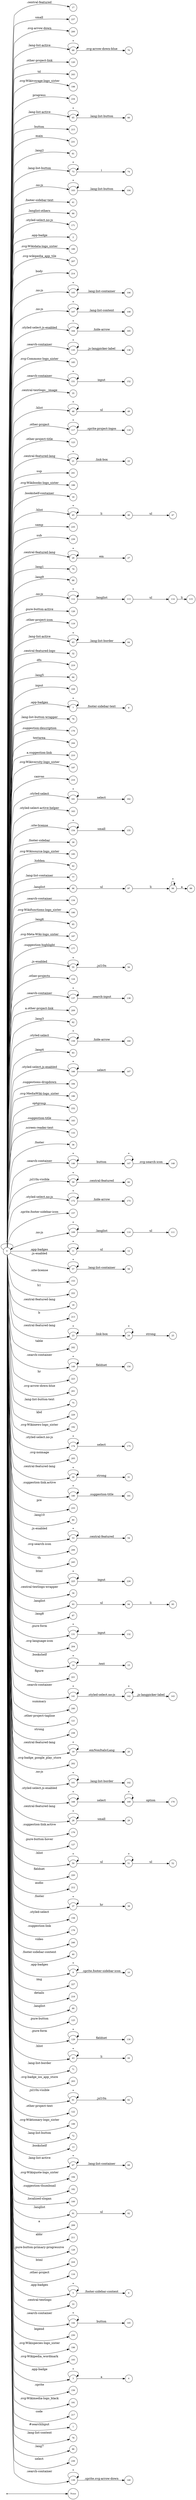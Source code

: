 digraph NFA {
  rankdir=LR;
  node [shape=circle, fontsize=10];
  __start [shape=point, label=""];
  __start -> None;
  17 [label="17"];
  29 [label="29"];
  142 [label="142"];
  237 [label="237"];
  200 [label="200"];
  44 [label="44"];
  69 [label="69"];
  120 [label="120"];
  243 [label="243"];
  198 [label="198"];
  234 [label="234"];
  152 [label="152"];
  65 [label="65"];
  215 [label="215"];
  231 [label="231"];
  145 [label="145"];
  147 [label="147"];
  74 [label="74"];
  108 [label="108"];
  81 [label="81"];
  73 [label="73"];
  103 [label="103"];
  41 [label="41"];
  90 [label="90"];
  171 [label="171"];
  2 [label="2"];
  189 [label="189"];
  207 [label="207"];
  214 [label="214"];
  105 [label="105"];
  107 [label="107"];
  164 [label="164"];
  104 [label="104"];
  135 [label="135"];
  185 [label="185"];
  151 [label="151"];
  35 [label="35"];
  48 [label="48"];
  117 [label="117"];
  123 [label="123"];
  21 [label="21"];
  241 [label="241"];
  188 [label="188"];
  16 [label="16"];
  45 [label="45"];
  102 [label="102"];
  235 [label="235"];
  239 [label="239"];
  26 [label="26"];
  60 [label="60"];
  79 [label="79"];
  88 [label="88"];
  112 [label="112"];
  126 [label="126"];
  119 [label="119"];
  8 [label="8"];
  63 [label="63"];
  32 [label="32"];
  219 [label="219"];
  84 [label="84"];
  136 [label="136"];
  98 [label="98"];
  140 [label="140"];
  169 [label="169"];
  56 [label="56"];
  143 [label="143"];
  106 [label="106"];
  228 [label="228"];
  7 [label="7"];
  76 [label="76"];
  68 [label="68"];
  176 [label="176"];
  244 [label="244"];
  210 [label="210"];
  173 [label="173"];
  197 [label="197"];
  216 [label="216"];
  161 [label="161"];
  62 [label="62"];
  54 [label="54"];
  163 [label="163"];
  154 [label="154"];
  39 [label="39"];
  195 [label="195"];
  42 [label="42"];
  4 [label="4"];
  77 [label="77"];
  96 [label="96"];
  110 [label="110"];
  148 [label="148"];
  134 [label="134"];
  190 [label="190"];
  85 [label="85"];
  187 [label="187"];
  177 [label="177"];
  55 [label="55"];
  25 [label="25"];
  124 [label="124"];
  160 [label="160"];
  137 [label="137"];
  162 [label="162"];
  64 [label="64"];
  209 [label="209"];
  82 [label="82"];
  159 [label="159"];
  83 [label="83"];
  166 [label="166"];
  184 [label="184"];
  186 [label="186"];
  232 [label="232"];
  183 [label="183"];
  181 [label="181"];
  133 [label="133"];
  97 [label="97"];
  36 [label="36"];
  146 [label="146"];
  59 [label="59"];
  172 [label="172"];
  157 [label="157"];
  109 [label="109"];
  11 [label="11"];
  57 [label="57"];
  153 [label="153"];
  222 [label="222"];
  115 [label="115"];
  18 [label="18"];
  213 [label="213"];
  150 [label="150"];
  58 [label="58"];
  38 [label="38"];
  23 [label="23"];
  15 [label="15"];
  111 [label="111"];
  242 [label="242"];
  149 [label="149"];
  223 [label="223"];
  201 [label="201"];
  75 [label="75"];
  229 [label="229"];
  192 [label="192"];
  113 [label="113"];
  174 [label="174"];
  205 [label="205"];
  30 [label="30"];
  180 [label="180"];
  233 [label="233"];
  165 [label="165"];
  80 [label="80"];
  53 [label="53"];
  206 [label="206"];
  245 [label="245"];
  24 [label="24"];
  225 [label="225"];
  34 [label="34"];
  93 [label="93"];
  87 [label="87"];
  114 [label="114"];
  131 [label="131"];
  204 [label="204"];
  14 [label="14"];
  221 [label="221"];
  141 [label="141"];
  240 [label="240"];
  118 [label="118"];
  92 [label="92"];
  121 [label="121"];
  238 [label="238"];
  19 [label="19"];
  202 [label="202"];
  20 [label="20"];
  101 [label="101"];
  0 [label="0"];
  168 [label="168"];
  28 [label="28"];
  179 [label="179"];
  99 [label="99"];
  127 [label="127"];
  50 [label="50"];
  52 [label="52"];
  220 [label="220"];
  226 [label="226"];
  212 [label="212"];
  37 [label="37"];
  170 [label="170"];
  158 [label="158"];
  178 [label="178"];
  246 [label="246"];
  40 [label="40"];
  9 [label="9"];
  138 [label="138"];
  227 [label="227"];
  218 [label="218"];
  12 [label="12"];
  6 [label="6"];
  89 [label="89"];
  125 [label="125"];
  129 [label="129"];
  167 [label="167"];
  43 [label="43"];
  49 [label="49"];
  71 [label="71"];
  203 [label="203"];
  66 [label="66"];
  61 [label="61"];
  122 [label="122"];
  199 [label="199"];
  72 [label="72"];
  95 [label="95"];
  13 [label="13"];
  175 [label="175"];
  67 [label="67"];
  194 [label="194"];
  182 [label="182"];
  100 [label="100"];
  70 [label="70"];
  130 [label="130"];
  91 [label="91"];
  31 [label="31"];
  208 [label="208"];
  211 [label="211"];
  128 [label="128"];
  155 [label="155"];
  224 [label="224"];
  116 [label="116"];
  5 [label="5"];
  33 [label="33"];
  51 [label="51"];
  144 [label="144"];
  230 [label="230"];
  196 [label="196"];
  193 [label="193"];
  3 [label="3"];
  156 [label="156"];
  191 [label="191"];
  47 [label="47"];
  94 [label="94"];
  217 [label="217"];
  10 [label="10"];
  1 [label="1"];
  27 [label="27"];
  78 [label="78"];
  86 [label="86"];
  236 [label="236"];
  139 [label="139"];
  132 [label="132"];
  46 [label="46"];
  22 [label="22"];
  { node [shape=doublecircle]; 1 2 4 6 8 10 12 13 15 16 17 18 20 22 25 27 29 31 32 33 34 35 36 38 39 40 41 42 44 47 49 52 54 56 58 60 62 64 66 68 70 71 72 74 75 76 77 78 79 80 81 82 83 84 85 86 87 88 89 90 92 95 99 100 102 104 106 108 111 115 116 118 119 120 121 122 123 124 125 126 127 128 130 132 133 134 136 138 140 143 145 148 150 152 153 155 156 157 158 160 162 163 165 167 170 171 173 175 176 177 178 179 181 182 183 184 185 186 187 188 189 190 191 192 193 194 195 196 197 198 199 200 201 202 203 204 205 206 207 208 209 210 211 212 213 214 215 216 217 218 219 220 221 222 223 224 226 227 228 229 230 231 232 233 234 235 236 237 238 239 240 241 242 243 244 245 246 }
  0 -> 0 [label="*"];
  0 -> 1 [label="#searchInput"];
  0 -> 2 [label=".app-badge"];
  0 -> 3 [label=".app-badge"];
  3 -> 3 [label="*"];
  3 -> 4 [label="a"];
  0 -> 5 [label=".app-badges"];
  5 -> 5 [label="*"];
  5 -> 6 [label=".footer-sidebar-content"];
  0 -> 7 [label=".app-badges"];
  7 -> 7 [label="*"];
  7 -> 8 [label=".footer-sidebar-text"];
  0 -> 9 [label=".app-badges"];
  9 -> 9 [label="*"];
  9 -> 10 [label=".sprite.footer-sidebar-icon"];
  0 -> 11 [label=".app-badges"];
  11 -> 11 [label="*"];
  11 -> 12 [label="ul"];
  0 -> 13 [label=".bookshelf"];
  0 -> 14 [label=".bookshelf"];
  14 -> 14 [label="*"];
  14 -> 15 [label=".text"];
  0 -> 16 [label=".bookshelf-container"];
  0 -> 17 [label=".central-featured"];
  0 -> 18 [label=".central-featured-lang"];
  0 -> 19 [label=".central-featured-lang"];
  19 -> 19 [label="*"];
  19 -> 20 [label=".emNonItalicLang"];
  0 -> 21 [label=".central-featured-lang"];
  21 -> 21 [label="*"];
  21 -> 22 [label=".link-box"];
  0 -> 23 [label=".central-featured-lang"];
  23 -> 23 [label="*"];
  23 -> 24 [label=".link-box"];
  24 -> 24 [label="*"];
  24 -> 25 [label="strong"];
  0 -> 26 [label=".central-featured-lang"];
  26 -> 26 [label="*"];
  26 -> 27 [label="em"];
  0 -> 28 [label=".central-featured-lang"];
  28 -> 28 [label="*"];
  28 -> 29 [label="small"];
  0 -> 30 [label=".central-featured-lang"];
  30 -> 30 [label="*"];
  30 -> 31 [label="strong"];
  0 -> 32 [label=".central-featured-logo"];
  0 -> 33 [label=".central-textlogo"];
  0 -> 34 [label=".central-textlogo-wrapper"];
  0 -> 35 [label=".central-textlogo__image"];
  0 -> 36 [label=".footer"];
  0 -> 37 [label=".footer"];
  37 -> 37 [label="*"];
  37 -> 38 [label="hr"];
  0 -> 39 [label=".footer-sidebar"];
  0 -> 40 [label=".footer-sidebar-content"];
  0 -> 41 [label=".footer-sidebar-text"];
  0 -> 42 [label=".hidden"];
  0 -> 43 [label=".hlist"];
  43 -> 43 [label="*"];
  43 -> 44 [label="li"];
  0 -> 45 [label=".hlist"];
  45 -> 45 [label="*"];
  45 -> 46 [label="li"];
  46 -> 47 [label="ul"];
  0 -> 48 [label=".hlist"];
  48 -> 48 [label="*"];
  48 -> 49 [label="ul"];
  0 -> 50 [label=".hlist"];
  50 -> 50 [label="*"];
  50 -> 51 [label="ul"];
  51 -> 51 [label="*"];
  51 -> 52 [label="ul"];
  0 -> 53 [label=".js-enabled"];
  53 -> 53 [label="*"];
  53 -> 54 [label=".central-featured"];
  0 -> 55 [label=".js-enabled"];
  55 -> 55 [label="*"];
  55 -> 56 [label=".jsl10n"];
  0 -> 57 [label=".js-enabled"];
  57 -> 57 [label="*"];
  57 -> 58 [label=".lang-list-container"];
  0 -> 59 [label=".jsl10n-visible"];
  59 -> 59 [label="*"];
  59 -> 60 [label=".central-featured"];
  0 -> 61 [label=".jsl10n-visible"];
  61 -> 61 [label="*"];
  61 -> 62 [label=".jsl10n"];
  0 -> 63 [label=".lang-list-active"];
  63 -> 63 [label="*"];
  63 -> 64 [label=".lang-list-border"];
  0 -> 65 [label=".lang-list-active"];
  65 -> 65 [label="*"];
  65 -> 66 [label=".lang-list-button"];
  0 -> 67 [label=".lang-list-active"];
  67 -> 67 [label="*"];
  67 -> 68 [label=".lang-list-container"];
  0 -> 69 [label=".lang-list-active"];
  69 -> 69 [label="*"];
  69 -> 70 [label=".svg-arrow-down-blue"];
  0 -> 71 [label=".lang-list-border"];
  0 -> 72 [label=".lang-list-button"];
  0 -> 73 [label=".lang-list-button"];
  73 -> 73 [label="*"];
  73 -> 74 [label="i"];
  0 -> 75 [label=".lang-list-button-text"];
  0 -> 76 [label=".lang-list-button-wrapper"];
  0 -> 77 [label=".lang-list-container"];
  0 -> 78 [label=".lang-list-content"];
  0 -> 79 [label=".lang1"];
  0 -> 80 [label=".lang10"];
  0 -> 81 [label=".lang2"];
  0 -> 82 [label=".lang3"];
  0 -> 83 [label=".lang4"];
  0 -> 84 [label=".lang5"];
  0 -> 85 [label=".lang6"];
  0 -> 86 [label=".lang7"];
  0 -> 87 [label=".lang8"];
  0 -> 88 [label=".lang9"];
  0 -> 89 [label=".langlist"];
  0 -> 90 [label=".langlist-others"];
  0 -> 91 [label=".langlist"];
  91 -> 92 [label="ul"];
  0 -> 93 [label=".langlist"];
  93 -> 94 [label="ul"];
  94 -> 95 [label="li"];
  0 -> 96 [label=".langlist"];
  96 -> 97 [label="ul"];
  97 -> 98 [label="li"];
  98 -> 98 [label="*"];
  98 -> 99 [label="a"];
  0 -> 100 [label=".localized-slogan"];
  0 -> 101 [label=".no-js"];
  101 -> 101 [label="*"];
  101 -> 102 [label=".lang-list-border"];
  0 -> 103 [label=".no-js"];
  103 -> 103 [label="*"];
  103 -> 104 [label=".lang-list-button"];
  0 -> 105 [label=".no-js"];
  105 -> 105 [label="*"];
  105 -> 106 [label=".lang-list-container"];
  0 -> 107 [label=".no-js"];
  107 -> 107 [label="*"];
  107 -> 108 [label=".lang-list-content"];
  0 -> 109 [label=".no-js"];
  109 -> 109 [label="*"];
  109 -> 110 [label=".langlist"];
  110 -> 111 [label="ul"];
  0 -> 112 [label=".no-js"];
  112 -> 112 [label="*"];
  112 -> 113 [label=".langlist"];
  113 -> 114 [label="ul"];
  114 -> 115 [label="li"];
  0 -> 116 [label=".other-project"];
  0 -> 117 [label=".other-project"];
  117 -> 117 [label="*"];
  117 -> 118 [label=".sprite-project-logos"];
  0 -> 119 [label=".other-project-icon"];
  0 -> 120 [label=".other-project-link"];
  0 -> 121 [label=".other-project-tagline"];
  0 -> 122 [label=".other-project-text"];
  0 -> 123 [label=".other-project-title"];
  0 -> 124 [label=".other-projects"];
  0 -> 125 [label=".pure-button"];
  0 -> 126 [label=".pure-button-active"];
  0 -> 127 [label=".pure-button-hover"];
  0 -> 128 [label=".pure-button-primary-progressive"];
  0 -> 129 [label=".pure-form"];
  129 -> 129 [label="*"];
  129 -> 130 [label="fieldset"];
  0 -> 131 [label=".pure-form"];
  131 -> 131 [label="*"];
  131 -> 132 [label="input"];
  0 -> 133 [label=".screen-reader-text"];
  0 -> 134 [label=".search-container"];
  0 -> 135 [label=".search-container"];
  135 -> 135 [label="*"];
  135 -> 136 [label=".js-langpicker-label"];
  0 -> 137 [label=".search-container"];
  137 -> 137 [label="*"];
  137 -> 138 [label=".search-input"];
  0 -> 139 [label=".search-container"];
  139 -> 139 [label="*"];
  139 -> 140 [label=".sprite.svg-arrow-down"];
  0 -> 141 [label=".search-container"];
  141 -> 141 [label="*"];
  141 -> 142 [label=".styled-select.no-js"];
  142 -> 142 [label="*"];
  142 -> 143 [label=".js-langpicker-label"];
  0 -> 144 [label=".search-container"];
  144 -> 144 [label="*"];
  144 -> 145 [label="button"];
  0 -> 146 [label=".search-container"];
  146 -> 146 [label="*"];
  146 -> 147 [label="button"];
  147 -> 147 [label="*"];
  147 -> 148 [label=".svg-search-icon"];
  0 -> 149 [label=".search-container"];
  149 -> 149 [label="*"];
  149 -> 150 [label="fieldset"];
  0 -> 151 [label=".search-container"];
  151 -> 151 [label="*"];
  151 -> 152 [label="input"];
  0 -> 153 [label=".site-license"];
  0 -> 154 [label=".site-license"];
  154 -> 154 [label="*"];
  154 -> 155 [label="small"];
  0 -> 156 [label=".sprite"];
  0 -> 157 [label=".sprite.footer-sidebar-icon"];
  0 -> 158 [label=".styled-select"];
  0 -> 159 [label=".styled-select"];
  159 -> 159 [label="*"];
  159 -> 160 [label=".hide-arrow"];
  0 -> 161 [label=".styled-select"];
  161 -> 161 [label="*"];
  161 -> 162 [label="select"];
  0 -> 163 [label=".styled-select-active-helper"];
  0 -> 164 [label=".styled-select.js-enabled"];
  164 -> 164 [label="*"];
  164 -> 165 [label=".hide-arrow"];
  0 -> 166 [label=".styled-select.js-enabled"];
  166 -> 166 [label="*"];
  166 -> 167 [label="select"];
  0 -> 168 [label=".styled-select.js-enabled"];
  168 -> 168 [label="*"];
  168 -> 169 [label="select"];
  169 -> 169 [label="*"];
  169 -> 170 [label="option"];
  0 -> 171 [label=".styled-select.no-js"];
  0 -> 172 [label=".styled-select.no-js"];
  172 -> 172 [label="*"];
  172 -> 173 [label=".hide-arrow"];
  0 -> 174 [label=".styled-select.no-js"];
  174 -> 174 [label="*"];
  174 -> 175 [label="select"];
  0 -> 176 [label=".suggestion-description"];
  0 -> 177 [label=".suggestion-highlight"];
  0 -> 178 [label=".suggestion-link"];
  0 -> 179 [label=".suggestion-link.active"];
  0 -> 180 [label=".suggestion-link.active"];
  180 -> 180 [label="*"];
  180 -> 181 [label=".suggestion-title"];
  0 -> 182 [label=".suggestion-thumbnail"];
  0 -> 183 [label=".suggestion-title"];
  0 -> 184 [label=".suggestions-dropdown"];
  0 -> 185 [label=".svg-Commons-logo_sister"];
  0 -> 186 [label=".svg-MediaWiki-logo_sister"];
  0 -> 187 [label=".svg-Meta-Wiki-logo_sister"];
  0 -> 188 [label=".svg-Wikibooks-logo_sister"];
  0 -> 189 [label=".svg-Wikidata-logo_sister"];
  0 -> 190 [label=".svg-Wikifunctions-logo_sister"];
  0 -> 191 [label=".svg-Wikimedia-logo_black"];
  0 -> 192 [label=".svg-Wikinews-logo_sister"];
  0 -> 193 [label=".svg-Wikipedia_wordmark"];
  0 -> 194 [label=".svg-Wikiquote-logo_sister"];
  0 -> 195 [label=".svg-Wikisource-logo_sister"];
  0 -> 196 [label=".svg-Wikispecies-logo_sister"];
  0 -> 197 [label=".svg-Wikiversity-logo_sister"];
  0 -> 198 [label=".svg-Wikivoyage-logo_sister"];
  0 -> 199 [label=".svg-Wiktionary-logo_sister"];
  0 -> 200 [label=".svg-arrow-down"];
  0 -> 201 [label=".svg-arrow-down-blue"];
  0 -> 202 [label=".svg-badge_google_play_store"];
  0 -> 203 [label=".svg-badge_ios_app_store"];
  0 -> 204 [label=".svg-language-icon"];
  0 -> 205 [label=".svg-noimage"];
  0 -> 206 [label=".svg-search-icon"];
  0 -> 207 [label=".svg-wikipedia_app_tile"];
  0 -> 208 [label="a"];
  0 -> 209 [label="a.other-project-link"];
  0 -> 210 [label="a.suggestion-link"];
  0 -> 211 [label="abbr"];
  0 -> 212 [label="audio"];
  0 -> 213 [label="b"];
  0 -> 214 [label="body"];
  0 -> 215 [label="button"];
  0 -> 216 [label="canvas"];
  0 -> 217 [label="code"];
  0 -> 218 [label="details"];
  0 -> 219 [label="dfn"];
  0 -> 220 [label="fieldset"];
  0 -> 221 [label="figure"];
  0 -> 222 [label="h1"];
  0 -> 223 [label="hr"];
  0 -> 224 [label="html"];
  0 -> 225 [label="html"];
  225 -> 225 [label="*"];
  225 -> 226 [label="input"];
  0 -> 227 [label="img"];
  0 -> 228 [label="input"];
  0 -> 229 [label="kbd"];
  0 -> 230 [label="legend"];
  0 -> 231 [label="main"];
  0 -> 232 [label="optgroup"];
  0 -> 233 [label="pre"];
  0 -> 234 [label="progress"];
  0 -> 235 [label="samp"];
  0 -> 236 [label="select"];
  0 -> 237 [label="small"];
  0 -> 238 [label="strong"];
  0 -> 239 [label="sub"];
  0 -> 240 [label="summary"];
  0 -> 241 [label="sup"];
  0 -> 242 [label="table"];
  0 -> 243 [label="td"];
  0 -> 244 [label="textarea"];
  0 -> 245 [label="th"];
  0 -> 246 [label="video"];
}
